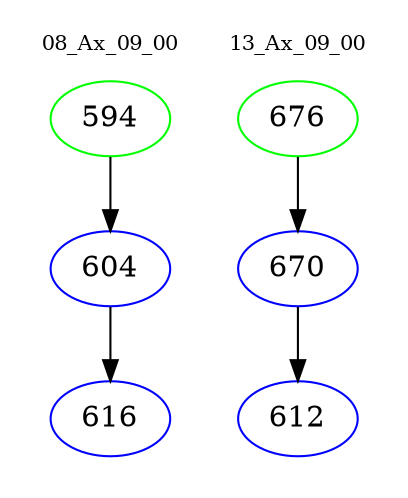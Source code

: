 digraph{
subgraph cluster_0 {
color = white
label = "08_Ax_09_00";
fontsize=10;
T0_594 [label="594", color="green"]
T0_594 -> T0_604 [color="black"]
T0_604 [label="604", color="blue"]
T0_604 -> T0_616 [color="black"]
T0_616 [label="616", color="blue"]
}
subgraph cluster_1 {
color = white
label = "13_Ax_09_00";
fontsize=10;
T1_676 [label="676", color="green"]
T1_676 -> T1_670 [color="black"]
T1_670 [label="670", color="blue"]
T1_670 -> T1_612 [color="black"]
T1_612 [label="612", color="blue"]
}
}
